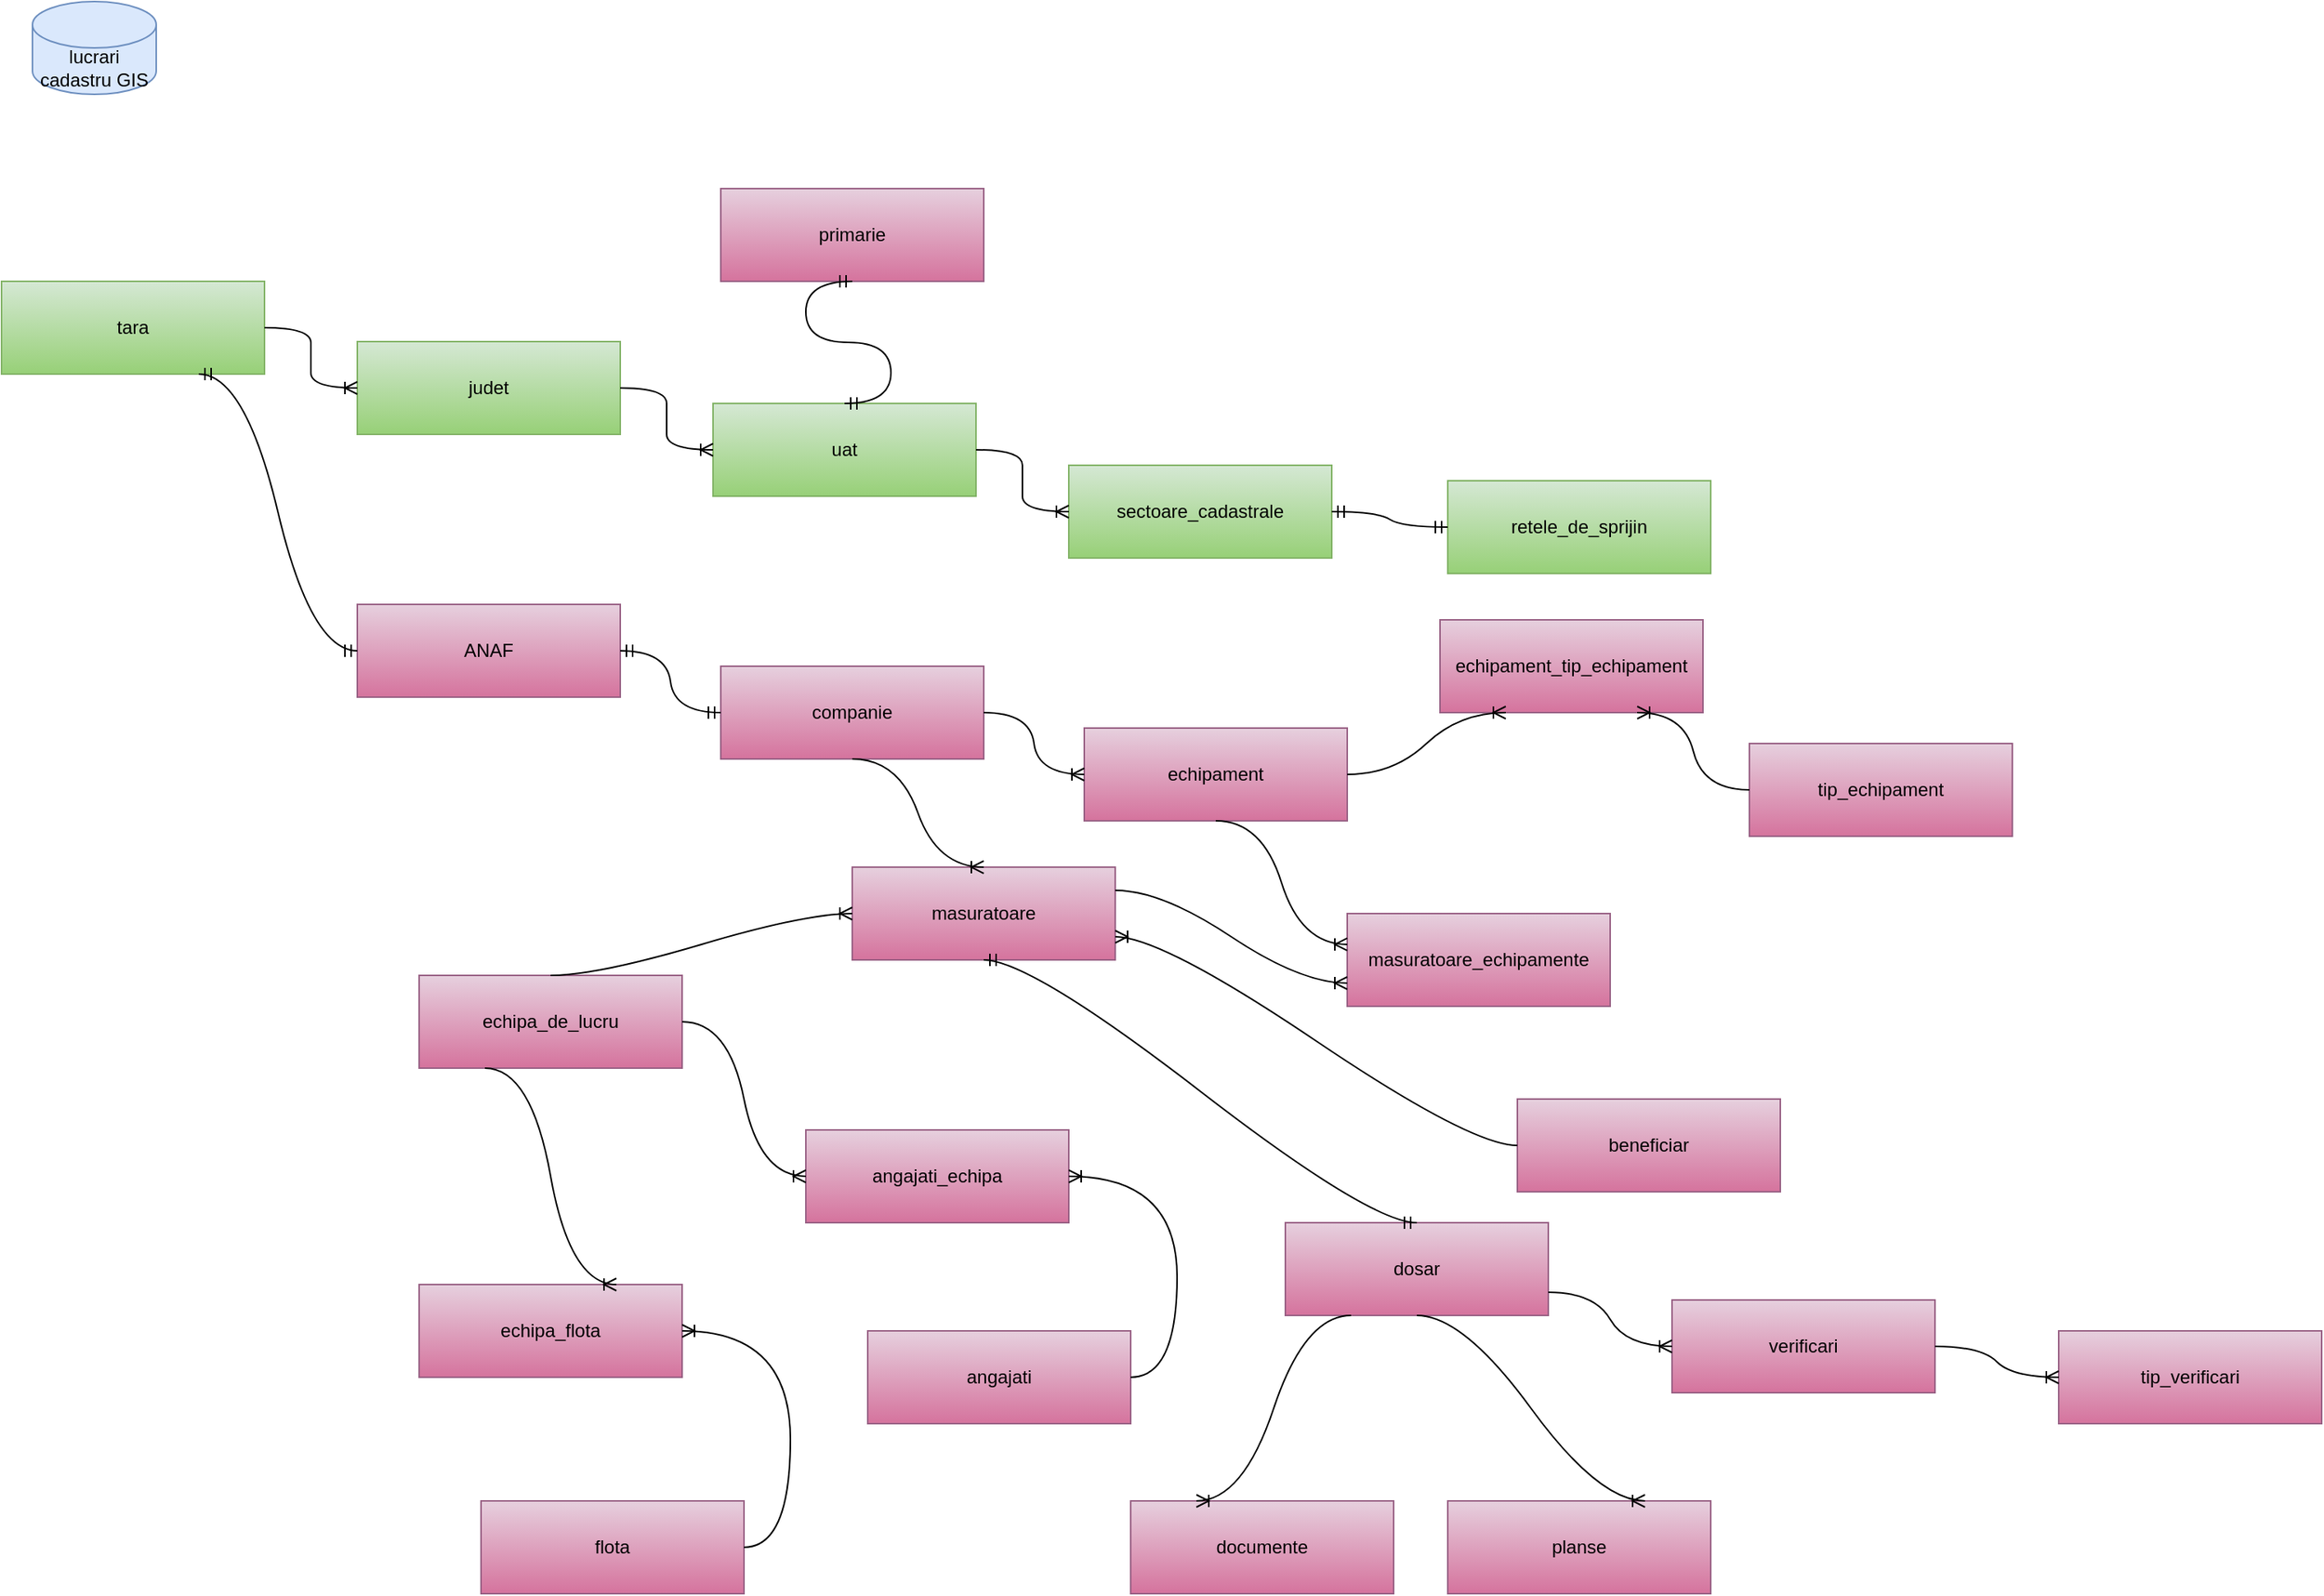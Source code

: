 <mxfile version="22.0.8" type="github">
  <diagram name="Pagina-1" id="Of-bGnzV4ERRJ4TqnUzD">
    <mxGraphModel dx="2100" dy="2800" grid="1" gridSize="10" guides="1" tooltips="1" connect="1" arrows="1" fold="1" page="1" pageScale="1" pageWidth="1169" pageHeight="827" math="0" shadow="0">
      <root>
        <mxCell id="0" />
        <mxCell id="1" parent="0" />
        <mxCell id="UoyvZa-wT4XflDU2HeLp-1" value="&lt;font style=&quot;font-size: 12px;&quot;&gt;lucrari cadastru GIS&lt;/font&gt;" style="shape=cylinder3;whiteSpace=wrap;html=1;boundedLbl=1;backgroundOutline=1;size=15;fillColor=#dae8fc;strokeColor=#6c8ebf;align=center;" vertex="1" parent="1">
          <mxGeometry x="30" y="-1350" width="80" height="60" as="geometry" />
        </mxCell>
        <mxCell id="UoyvZa-wT4XflDU2HeLp-2" value="sectoare_cadastrale" style="rounded=0;whiteSpace=wrap;html=1;fillColor=#d5e8d4;strokeColor=#82b366;gradientColor=#97d077;" vertex="1" parent="1">
          <mxGeometry x="700" y="-1050" width="170" height="60" as="geometry" />
        </mxCell>
        <mxCell id="UoyvZa-wT4XflDU2HeLp-3" value="retele_de_sprijin" style="rounded=0;whiteSpace=wrap;html=1;fillColor=#d5e8d4;strokeColor=#82b366;gradientColor=#97d077;" vertex="1" parent="1">
          <mxGeometry x="945" y="-1040" width="170" height="60" as="geometry" />
        </mxCell>
        <mxCell id="UoyvZa-wT4XflDU2HeLp-4" value="echipa_de_lucru" style="rounded=0;whiteSpace=wrap;html=1;fillColor=#e6d0de;strokeColor=#996185;gradientColor=#d5739d;" vertex="1" parent="1">
          <mxGeometry x="280" y="-720" width="170" height="60" as="geometry" />
        </mxCell>
        <mxCell id="UoyvZa-wT4XflDU2HeLp-5" value="angajati" style="rounded=0;whiteSpace=wrap;html=1;fillColor=#e6d0de;strokeColor=#996185;gradientColor=#d5739d;" vertex="1" parent="1">
          <mxGeometry x="570" y="-490" width="170" height="60" as="geometry" />
        </mxCell>
        <mxCell id="UoyvZa-wT4XflDU2HeLp-6" value="companie" style="rounded=0;whiteSpace=wrap;html=1;fillColor=#e6d0de;strokeColor=#996185;gradientColor=#d5739d;" vertex="1" parent="1">
          <mxGeometry x="475" y="-920" width="170" height="60" as="geometry" />
        </mxCell>
        <mxCell id="UoyvZa-wT4XflDU2HeLp-8" value="flota" style="rounded=0;whiteSpace=wrap;html=1;fillColor=#e6d0de;strokeColor=#996185;gradientColor=#d5739d;" vertex="1" parent="1">
          <mxGeometry x="320" y="-380" width="170" height="60" as="geometry" />
        </mxCell>
        <mxCell id="UoyvZa-wT4XflDU2HeLp-9" value="documente" style="rounded=0;whiteSpace=wrap;html=1;fillColor=#e6d0de;strokeColor=#996185;gradientColor=#d5739d;" vertex="1" parent="1">
          <mxGeometry x="740" y="-380" width="170" height="60" as="geometry" />
        </mxCell>
        <mxCell id="UoyvZa-wT4XflDU2HeLp-10" value="masuratoare" style="rounded=0;whiteSpace=wrap;html=1;fillColor=#e6d0de;strokeColor=#996185;gradientColor=#d5739d;" vertex="1" parent="1">
          <mxGeometry x="560" y="-790" width="170" height="60" as="geometry" />
        </mxCell>
        <mxCell id="UoyvZa-wT4XflDU2HeLp-11" value="primarie" style="rounded=0;whiteSpace=wrap;html=1;fillColor=#e6d0de;strokeColor=#996185;gradientColor=#d5739d;" vertex="1" parent="1">
          <mxGeometry x="475" y="-1229" width="170" height="60" as="geometry" />
        </mxCell>
        <mxCell id="UoyvZa-wT4XflDU2HeLp-12" value="beneficiar" style="rounded=0;whiteSpace=wrap;html=1;fillColor=#e6d0de;strokeColor=#996185;gradientColor=#d5739d;" vertex="1" parent="1">
          <mxGeometry x="990" y="-640" width="170" height="60" as="geometry" />
        </mxCell>
        <mxCell id="UoyvZa-wT4XflDU2HeLp-14" value="dosar" style="rounded=0;whiteSpace=wrap;html=1;fillColor=#e6d0de;strokeColor=#996185;gradientColor=#d5739d;" vertex="1" parent="1">
          <mxGeometry x="840" y="-560" width="170" height="60" as="geometry" />
        </mxCell>
        <mxCell id="UoyvZa-wT4XflDU2HeLp-16" value="planse" style="rounded=0;whiteSpace=wrap;html=1;fillColor=#e6d0de;strokeColor=#996185;gradientColor=#d5739d;" vertex="1" parent="1">
          <mxGeometry x="945" y="-380" width="170" height="60" as="geometry" />
        </mxCell>
        <mxCell id="UoyvZa-wT4XflDU2HeLp-20" value="uat" style="rounded=0;whiteSpace=wrap;html=1;fillColor=#d5e8d4;strokeColor=#82b366;gradientColor=#97d077;" vertex="1" parent="1">
          <mxGeometry x="470" y="-1090" width="170" height="60" as="geometry" />
        </mxCell>
        <mxCell id="UoyvZa-wT4XflDU2HeLp-21" value="" style="edgeStyle=entityRelationEdgeStyle;fontSize=12;html=1;endArrow=ERoneToMany;exitX=1;exitY=0.5;exitDx=0;exitDy=0;entryX=0;entryY=0.5;entryDx=0;entryDy=0;curved=1;" edge="1" parent="1" source="UoyvZa-wT4XflDU2HeLp-20" target="UoyvZa-wT4XflDU2HeLp-2">
          <mxGeometry width="100" height="100" relative="1" as="geometry">
            <mxPoint x="210" y="-1030" as="sourcePoint" />
            <mxPoint x="230" y="-1080" as="targetPoint" />
          </mxGeometry>
        </mxCell>
        <mxCell id="UoyvZa-wT4XflDU2HeLp-22" value="judet" style="rounded=0;whiteSpace=wrap;html=1;fillColor=#d5e8d4;strokeColor=#82b366;gradientColor=#97d077;" vertex="1" parent="1">
          <mxGeometry x="240" y="-1130" width="170" height="60" as="geometry" />
        </mxCell>
        <mxCell id="UoyvZa-wT4XflDU2HeLp-23" value="" style="edgeStyle=entityRelationEdgeStyle;fontSize=12;html=1;endArrow=ERoneToMany;exitX=1;exitY=0.5;exitDx=0;exitDy=0;entryX=0;entryY=0.5;entryDx=0;entryDy=0;curved=1;" edge="1" parent="1" source="UoyvZa-wT4XflDU2HeLp-22" target="UoyvZa-wT4XflDU2HeLp-20">
          <mxGeometry width="100" height="100" relative="1" as="geometry">
            <mxPoint x="360" y="-920" as="sourcePoint" />
            <mxPoint x="460" y="-1020" as="targetPoint" />
            <Array as="points">
              <mxPoint x="95" y="-960" />
              <mxPoint x="90" y="-950" />
            </Array>
          </mxGeometry>
        </mxCell>
        <mxCell id="UoyvZa-wT4XflDU2HeLp-24" value="tara" style="rounded=0;whiteSpace=wrap;html=1;fillColor=#d5e8d4;strokeColor=#82b366;gradientColor=#97d077;" vertex="1" parent="1">
          <mxGeometry x="10" y="-1169" width="170" height="60" as="geometry" />
        </mxCell>
        <mxCell id="UoyvZa-wT4XflDU2HeLp-25" value="" style="edgeStyle=entityRelationEdgeStyle;fontSize=12;html=1;endArrow=ERoneToMany;exitX=1;exitY=0.5;exitDx=0;exitDy=0;entryX=0;entryY=0.5;entryDx=0;entryDy=0;curved=1;" edge="1" parent="1" source="UoyvZa-wT4XflDU2HeLp-24" target="UoyvZa-wT4XflDU2HeLp-22">
          <mxGeometry width="100" height="100" relative="1" as="geometry">
            <mxPoint x="360" y="-920" as="sourcePoint" />
            <mxPoint x="460" y="-1020" as="targetPoint" />
          </mxGeometry>
        </mxCell>
        <mxCell id="UoyvZa-wT4XflDU2HeLp-26" value="echipament" style="rounded=0;whiteSpace=wrap;html=1;fillColor=#e6d0de;strokeColor=#996185;gradientColor=#d5739d;" vertex="1" parent="1">
          <mxGeometry x="710" y="-880" width="170" height="60" as="geometry" />
        </mxCell>
        <mxCell id="UoyvZa-wT4XflDU2HeLp-27" value="" style="edgeStyle=entityRelationEdgeStyle;fontSize=12;html=1;endArrow=ERoneToMany;exitX=1;exitY=0.5;exitDx=0;exitDy=0;entryX=0;entryY=0.5;entryDx=0;entryDy=0;curved=1;" edge="1" parent="1" source="UoyvZa-wT4XflDU2HeLp-6" target="UoyvZa-wT4XflDU2HeLp-26">
          <mxGeometry width="100" height="100" relative="1" as="geometry">
            <mxPoint x="455" y="-960" as="sourcePoint" />
            <mxPoint x="555" y="-1060" as="targetPoint" />
          </mxGeometry>
        </mxCell>
        <mxCell id="UoyvZa-wT4XflDU2HeLp-28" value="ANAF" style="rounded=0;whiteSpace=wrap;html=1;fillColor=#e6d0de;strokeColor=#996185;gradientColor=#d5739d;" vertex="1" parent="1">
          <mxGeometry x="240" y="-960" width="170" height="60" as="geometry" />
        </mxCell>
        <mxCell id="UoyvZa-wT4XflDU2HeLp-29" value="" style="edgeStyle=entityRelationEdgeStyle;fontSize=12;html=1;endArrow=ERmandOne;startArrow=ERmandOne;exitX=1;exitY=0.5;exitDx=0;exitDy=0;entryX=0;entryY=0.5;entryDx=0;entryDy=0;curved=1;" edge="1" parent="1" source="UoyvZa-wT4XflDU2HeLp-28" target="UoyvZa-wT4XflDU2HeLp-6">
          <mxGeometry width="100" height="100" relative="1" as="geometry">
            <mxPoint x="460" y="-860" as="sourcePoint" />
            <mxPoint x="560" y="-960" as="targetPoint" />
          </mxGeometry>
        </mxCell>
        <mxCell id="UoyvZa-wT4XflDU2HeLp-30" value="" style="edgeStyle=entityRelationEdgeStyle;fontSize=12;html=1;endArrow=ERmandOne;startArrow=ERmandOne;entryX=0.75;entryY=1;entryDx=0;entryDy=0;exitX=0;exitY=0.5;exitDx=0;exitDy=0;curved=1;" edge="1" parent="1" source="UoyvZa-wT4XflDU2HeLp-28" target="UoyvZa-wT4XflDU2HeLp-24">
          <mxGeometry width="100" height="100" relative="1" as="geometry">
            <mxPoint x="460" y="-860" as="sourcePoint" />
            <mxPoint x="560" y="-960" as="targetPoint" />
          </mxGeometry>
        </mxCell>
        <mxCell id="UoyvZa-wT4XflDU2HeLp-31" value="" style="edgeStyle=entityRelationEdgeStyle;fontSize=12;html=1;endArrow=ERoneToMany;exitX=0.5;exitY=1;exitDx=0;exitDy=0;entryX=0.5;entryY=0;entryDx=0;entryDy=0;curved=1;" edge="1" parent="1" source="UoyvZa-wT4XflDU2HeLp-6" target="UoyvZa-wT4XflDU2HeLp-10">
          <mxGeometry width="100" height="100" relative="1" as="geometry">
            <mxPoint x="550" y="-830" as="sourcePoint" />
            <mxPoint x="640" y="-820" as="targetPoint" />
            <Array as="points">
              <mxPoint x="560" y="-820" />
            </Array>
          </mxGeometry>
        </mxCell>
        <mxCell id="UoyvZa-wT4XflDU2HeLp-32" value="masuratoare_echipamente" style="rounded=0;whiteSpace=wrap;html=1;fillColor=#e6d0de;strokeColor=#996185;gradientColor=#d5739d;" vertex="1" parent="1">
          <mxGeometry x="880" y="-760" width="170" height="60" as="geometry" />
        </mxCell>
        <mxCell id="UoyvZa-wT4XflDU2HeLp-33" value="" style="edgeStyle=entityRelationEdgeStyle;fontSize=12;html=1;endArrow=ERoneToMany;exitX=1;exitY=0.25;exitDx=0;exitDy=0;entryX=0;entryY=0.75;entryDx=0;entryDy=0;curved=1;" edge="1" parent="1" source="UoyvZa-wT4XflDU2HeLp-10" target="UoyvZa-wT4XflDU2HeLp-32">
          <mxGeometry width="100" height="100" relative="1" as="geometry">
            <mxPoint x="460" y="-760" as="sourcePoint" />
            <mxPoint x="820" y="-590" as="targetPoint" />
          </mxGeometry>
        </mxCell>
        <mxCell id="UoyvZa-wT4XflDU2HeLp-34" value="" style="edgeStyle=entityRelationEdgeStyle;fontSize=12;html=1;endArrow=ERoneToMany;exitX=0.5;exitY=1;exitDx=0;exitDy=0;entryX=0;entryY=0.333;entryDx=0;entryDy=0;entryPerimeter=0;curved=1;" edge="1" parent="1" source="UoyvZa-wT4XflDU2HeLp-26" target="UoyvZa-wT4XflDU2HeLp-32">
          <mxGeometry width="100" height="100" relative="1" as="geometry">
            <mxPoint x="460" y="-760" as="sourcePoint" />
            <mxPoint x="560" y="-860" as="targetPoint" />
          </mxGeometry>
        </mxCell>
        <mxCell id="UoyvZa-wT4XflDU2HeLp-36" value="angajati_echipa" style="rounded=0;whiteSpace=wrap;html=1;fillColor=#e6d0de;strokeColor=#996185;gradientColor=#d5739d;" vertex="1" parent="1">
          <mxGeometry x="530" y="-620" width="170" height="60" as="geometry" />
        </mxCell>
        <mxCell id="UoyvZa-wT4XflDU2HeLp-37" value="" style="edgeStyle=entityRelationEdgeStyle;fontSize=12;html=1;endArrow=ERoneToMany;entryX=1;entryY=0.5;entryDx=0;entryDy=0;curved=1;" edge="1" parent="1" source="UoyvZa-wT4XflDU2HeLp-5" target="UoyvZa-wT4XflDU2HeLp-36">
          <mxGeometry width="100" height="100" relative="1" as="geometry">
            <mxPoint x="380" y="-550" as="sourcePoint" />
            <mxPoint x="480" y="-650" as="targetPoint" />
          </mxGeometry>
        </mxCell>
        <mxCell id="UoyvZa-wT4XflDU2HeLp-38" value="" style="edgeStyle=entityRelationEdgeStyle;fontSize=12;html=1;endArrow=ERoneToMany;exitX=1;exitY=0.5;exitDx=0;exitDy=0;entryX=0;entryY=0.5;entryDx=0;entryDy=0;curved=1;" edge="1" parent="1" source="UoyvZa-wT4XflDU2HeLp-4" target="UoyvZa-wT4XflDU2HeLp-36">
          <mxGeometry width="100" height="100" relative="1" as="geometry">
            <mxPoint x="380" y="-550" as="sourcePoint" />
            <mxPoint x="480" y="-650" as="targetPoint" />
          </mxGeometry>
        </mxCell>
        <mxCell id="UoyvZa-wT4XflDU2HeLp-39" value="" style="edgeStyle=entityRelationEdgeStyle;fontSize=12;html=1;endArrow=ERoneToMany;exitX=0.5;exitY=0;exitDx=0;exitDy=0;entryX=0;entryY=0.5;entryDx=0;entryDy=0;curved=1;" edge="1" parent="1" source="UoyvZa-wT4XflDU2HeLp-4" target="UoyvZa-wT4XflDU2HeLp-10">
          <mxGeometry width="100" height="100" relative="1" as="geometry">
            <mxPoint x="540" y="-550" as="sourcePoint" />
            <mxPoint x="640" y="-650" as="targetPoint" />
          </mxGeometry>
        </mxCell>
        <mxCell id="UoyvZa-wT4XflDU2HeLp-40" value="echipa_flota" style="rounded=0;whiteSpace=wrap;html=1;fillColor=#e6d0de;strokeColor=#996185;gradientColor=#d5739d;" vertex="1" parent="1">
          <mxGeometry x="280" y="-520" width="170" height="60" as="geometry" />
        </mxCell>
        <mxCell id="UoyvZa-wT4XflDU2HeLp-41" value="" style="edgeStyle=entityRelationEdgeStyle;fontSize=12;html=1;endArrow=ERoneToMany;exitX=0.25;exitY=1;exitDx=0;exitDy=0;entryX=0.75;entryY=0;entryDx=0;entryDy=0;curved=1;" edge="1" parent="1" source="UoyvZa-wT4XflDU2HeLp-4" target="UoyvZa-wT4XflDU2HeLp-40">
          <mxGeometry width="100" height="100" relative="1" as="geometry">
            <mxPoint x="460" y="-490" as="sourcePoint" />
            <mxPoint x="560" y="-590" as="targetPoint" />
          </mxGeometry>
        </mxCell>
        <mxCell id="UoyvZa-wT4XflDU2HeLp-42" value="" style="edgeStyle=entityRelationEdgeStyle;fontSize=12;html=1;endArrow=ERoneToMany;entryX=1;entryY=0.5;entryDx=0;entryDy=0;curved=1;" edge="1" parent="1" target="UoyvZa-wT4XflDU2HeLp-40">
          <mxGeometry width="100" height="100" relative="1" as="geometry">
            <mxPoint x="490" y="-350" as="sourcePoint" />
            <mxPoint x="560" y="-590" as="targetPoint" />
          </mxGeometry>
        </mxCell>
        <mxCell id="UoyvZa-wT4XflDU2HeLp-43" value="" style="edgeStyle=entityRelationEdgeStyle;fontSize=12;html=1;endArrow=ERmandOne;startArrow=ERmandOne;exitX=1;exitY=0.5;exitDx=0;exitDy=0;entryX=0;entryY=0.5;entryDx=0;entryDy=0;curved=1;" edge="1" parent="1" source="UoyvZa-wT4XflDU2HeLp-2" target="UoyvZa-wT4XflDU2HeLp-3">
          <mxGeometry width="100" height="100" relative="1" as="geometry">
            <mxPoint x="670" y="-930" as="sourcePoint" />
            <mxPoint x="770" y="-1030" as="targetPoint" />
          </mxGeometry>
        </mxCell>
        <mxCell id="UoyvZa-wT4XflDU2HeLp-44" value="" style="edgeStyle=entityRelationEdgeStyle;fontSize=12;html=1;endArrow=ERmandOne;startArrow=ERmandOne;exitX=0.5;exitY=0;exitDx=0;exitDy=0;entryX=0.5;entryY=1;entryDx=0;entryDy=0;curved=1;" edge="1" parent="1" source="UoyvZa-wT4XflDU2HeLp-20" target="UoyvZa-wT4XflDU2HeLp-11">
          <mxGeometry width="100" height="100" relative="1" as="geometry">
            <mxPoint x="670" y="-1030" as="sourcePoint" />
            <mxPoint x="770" y="-1130" as="targetPoint" />
          </mxGeometry>
        </mxCell>
        <mxCell id="UoyvZa-wT4XflDU2HeLp-46" value="" style="edgeStyle=entityRelationEdgeStyle;fontSize=12;html=1;endArrow=ERoneToMany;exitX=0;exitY=0.5;exitDx=0;exitDy=0;entryX=1;entryY=0.75;entryDx=0;entryDy=0;curved=1;" edge="1" parent="1" source="UoyvZa-wT4XflDU2HeLp-12" target="UoyvZa-wT4XflDU2HeLp-10">
          <mxGeometry width="100" height="100" relative="1" as="geometry">
            <mxPoint x="790" y="-530" as="sourcePoint" />
            <mxPoint x="890" y="-630" as="targetPoint" />
          </mxGeometry>
        </mxCell>
        <mxCell id="UoyvZa-wT4XflDU2HeLp-47" value="tip_echipament" style="rounded=0;whiteSpace=wrap;html=1;fillColor=#e6d0de;strokeColor=#996185;gradientColor=#d5739d;" vertex="1" parent="1">
          <mxGeometry x="1140" y="-870" width="170" height="60" as="geometry" />
        </mxCell>
        <mxCell id="UoyvZa-wT4XflDU2HeLp-48" value="echipament_tip_echipament" style="rounded=0;whiteSpace=wrap;html=1;fillColor=#e6d0de;strokeColor=#996185;gradientColor=#d5739d;" vertex="1" parent="1">
          <mxGeometry x="940" y="-950" width="170" height="60" as="geometry" />
        </mxCell>
        <mxCell id="UoyvZa-wT4XflDU2HeLp-49" value="" style="edgeStyle=entityRelationEdgeStyle;fontSize=12;html=1;endArrow=ERoneToMany;exitX=1;exitY=0.5;exitDx=0;exitDy=0;entryX=0.25;entryY=1;entryDx=0;entryDy=0;curved=1;" edge="1" parent="1" source="UoyvZa-wT4XflDU2HeLp-26" target="UoyvZa-wT4XflDU2HeLp-48">
          <mxGeometry width="100" height="100" relative="1" as="geometry">
            <mxPoint x="930" y="-830" as="sourcePoint" />
            <mxPoint x="1100" y="-840" as="targetPoint" />
          </mxGeometry>
        </mxCell>
        <mxCell id="UoyvZa-wT4XflDU2HeLp-50" value="" style="edgeStyle=entityRelationEdgeStyle;fontSize=12;html=1;endArrow=ERoneToMany;entryX=0.75;entryY=1;entryDx=0;entryDy=0;exitX=0;exitY=0.5;exitDx=0;exitDy=0;curved=1;" edge="1" parent="1" source="UoyvZa-wT4XflDU2HeLp-47" target="UoyvZa-wT4XflDU2HeLp-48">
          <mxGeometry width="100" height="100" relative="1" as="geometry">
            <mxPoint x="1000" y="-740" as="sourcePoint" />
            <mxPoint x="1100" y="-840" as="targetPoint" />
          </mxGeometry>
        </mxCell>
        <mxCell id="UoyvZa-wT4XflDU2HeLp-51" value="verificari" style="rounded=0;whiteSpace=wrap;html=1;fillColor=#e6d0de;strokeColor=#996185;gradientColor=#d5739d;" vertex="1" parent="1">
          <mxGeometry x="1090" y="-510" width="170" height="60" as="geometry" />
        </mxCell>
        <mxCell id="UoyvZa-wT4XflDU2HeLp-52" value="tip_verificari" style="rounded=0;whiteSpace=wrap;html=1;fillColor=#e6d0de;strokeColor=#996185;gradientColor=#d5739d;" vertex="1" parent="1">
          <mxGeometry x="1340" y="-490" width="170" height="60" as="geometry" />
        </mxCell>
        <mxCell id="UoyvZa-wT4XflDU2HeLp-53" value="" style="edgeStyle=entityRelationEdgeStyle;fontSize=12;html=1;endArrow=ERoneToMany;exitX=1;exitY=0.5;exitDx=0;exitDy=0;entryX=0;entryY=0.5;entryDx=0;entryDy=0;curved=1;" edge="1" parent="1" source="UoyvZa-wT4XflDU2HeLp-51" target="UoyvZa-wT4XflDU2HeLp-52">
          <mxGeometry width="100" height="100" relative="1" as="geometry">
            <mxPoint x="980" y="-376.5" as="sourcePoint" />
            <mxPoint x="1080" y="-476.5" as="targetPoint" />
          </mxGeometry>
        </mxCell>
        <mxCell id="UoyvZa-wT4XflDU2HeLp-55" value="" style="edgeStyle=entityRelationEdgeStyle;fontSize=12;html=1;endArrow=ERmandOne;startArrow=ERmandOne;exitX=0.5;exitY=1;exitDx=0;exitDy=0;entryX=0.5;entryY=0;entryDx=0;entryDy=0;curved=1;" edge="1" parent="1" source="UoyvZa-wT4XflDU2HeLp-10" target="UoyvZa-wT4XflDU2HeLp-14">
          <mxGeometry width="100" height="100" relative="1" as="geometry">
            <mxPoint x="880" y="-440" as="sourcePoint" />
            <mxPoint x="980" y="-540" as="targetPoint" />
          </mxGeometry>
        </mxCell>
        <mxCell id="UoyvZa-wT4XflDU2HeLp-56" value="" style="edgeStyle=entityRelationEdgeStyle;fontSize=12;html=1;endArrow=ERoneToMany;exitX=1;exitY=0.75;exitDx=0;exitDy=0;entryX=0;entryY=0.5;entryDx=0;entryDy=0;curved=1;" edge="1" parent="1" source="UoyvZa-wT4XflDU2HeLp-14" target="UoyvZa-wT4XflDU2HeLp-51">
          <mxGeometry width="100" height="100" relative="1" as="geometry">
            <mxPoint x="870" y="-440" as="sourcePoint" />
            <mxPoint x="970" y="-540" as="targetPoint" />
          </mxGeometry>
        </mxCell>
        <mxCell id="UoyvZa-wT4XflDU2HeLp-57" value="" style="edgeStyle=entityRelationEdgeStyle;fontSize=12;html=1;endArrow=ERoneToMany;exitX=0.25;exitY=1;exitDx=0;exitDy=0;entryX=0.25;entryY=0;entryDx=0;entryDy=0;curved=1;" edge="1" parent="1" source="UoyvZa-wT4XflDU2HeLp-14" target="UoyvZa-wT4XflDU2HeLp-9">
          <mxGeometry width="100" height="100" relative="1" as="geometry">
            <mxPoint x="880" y="-340" as="sourcePoint" />
            <mxPoint x="980" y="-440" as="targetPoint" />
          </mxGeometry>
        </mxCell>
        <mxCell id="UoyvZa-wT4XflDU2HeLp-58" value="" style="edgeStyle=entityRelationEdgeStyle;fontSize=12;html=1;endArrow=ERoneToMany;exitX=0.5;exitY=1;exitDx=0;exitDy=0;entryX=0.75;entryY=0;entryDx=0;entryDy=0;curved=1;" edge="1" parent="1" source="UoyvZa-wT4XflDU2HeLp-14" target="UoyvZa-wT4XflDU2HeLp-16">
          <mxGeometry width="100" height="100" relative="1" as="geometry">
            <mxPoint x="880" y="-340" as="sourcePoint" />
            <mxPoint x="980" y="-440" as="targetPoint" />
          </mxGeometry>
        </mxCell>
      </root>
    </mxGraphModel>
  </diagram>
</mxfile>
